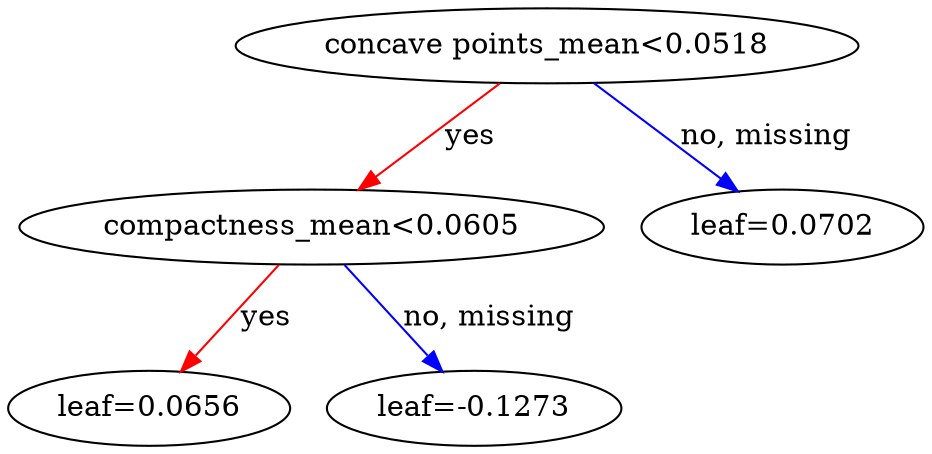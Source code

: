 digraph {
    graph [ rankdir=TB ]
    graph [ rankdir="UD" ]

    0 [ label="concave points_mean<0.0518" ]
    0 -> 1 [label="yes" color="#FF0000"]
    0 -> 2 [label="no, missing" color="#0000FF"]

    1 [ label="compactness_mean<0.0605" ]
    1 -> 3 [label="yes" color="#FF0000"]
    1 -> 4 [label="no, missing" color="#0000FF"]

    3 [ label="leaf=0.0656" ]

    4 [ label="leaf=-0.1273" ]

    2 [ label="leaf=0.0702" ]
}

